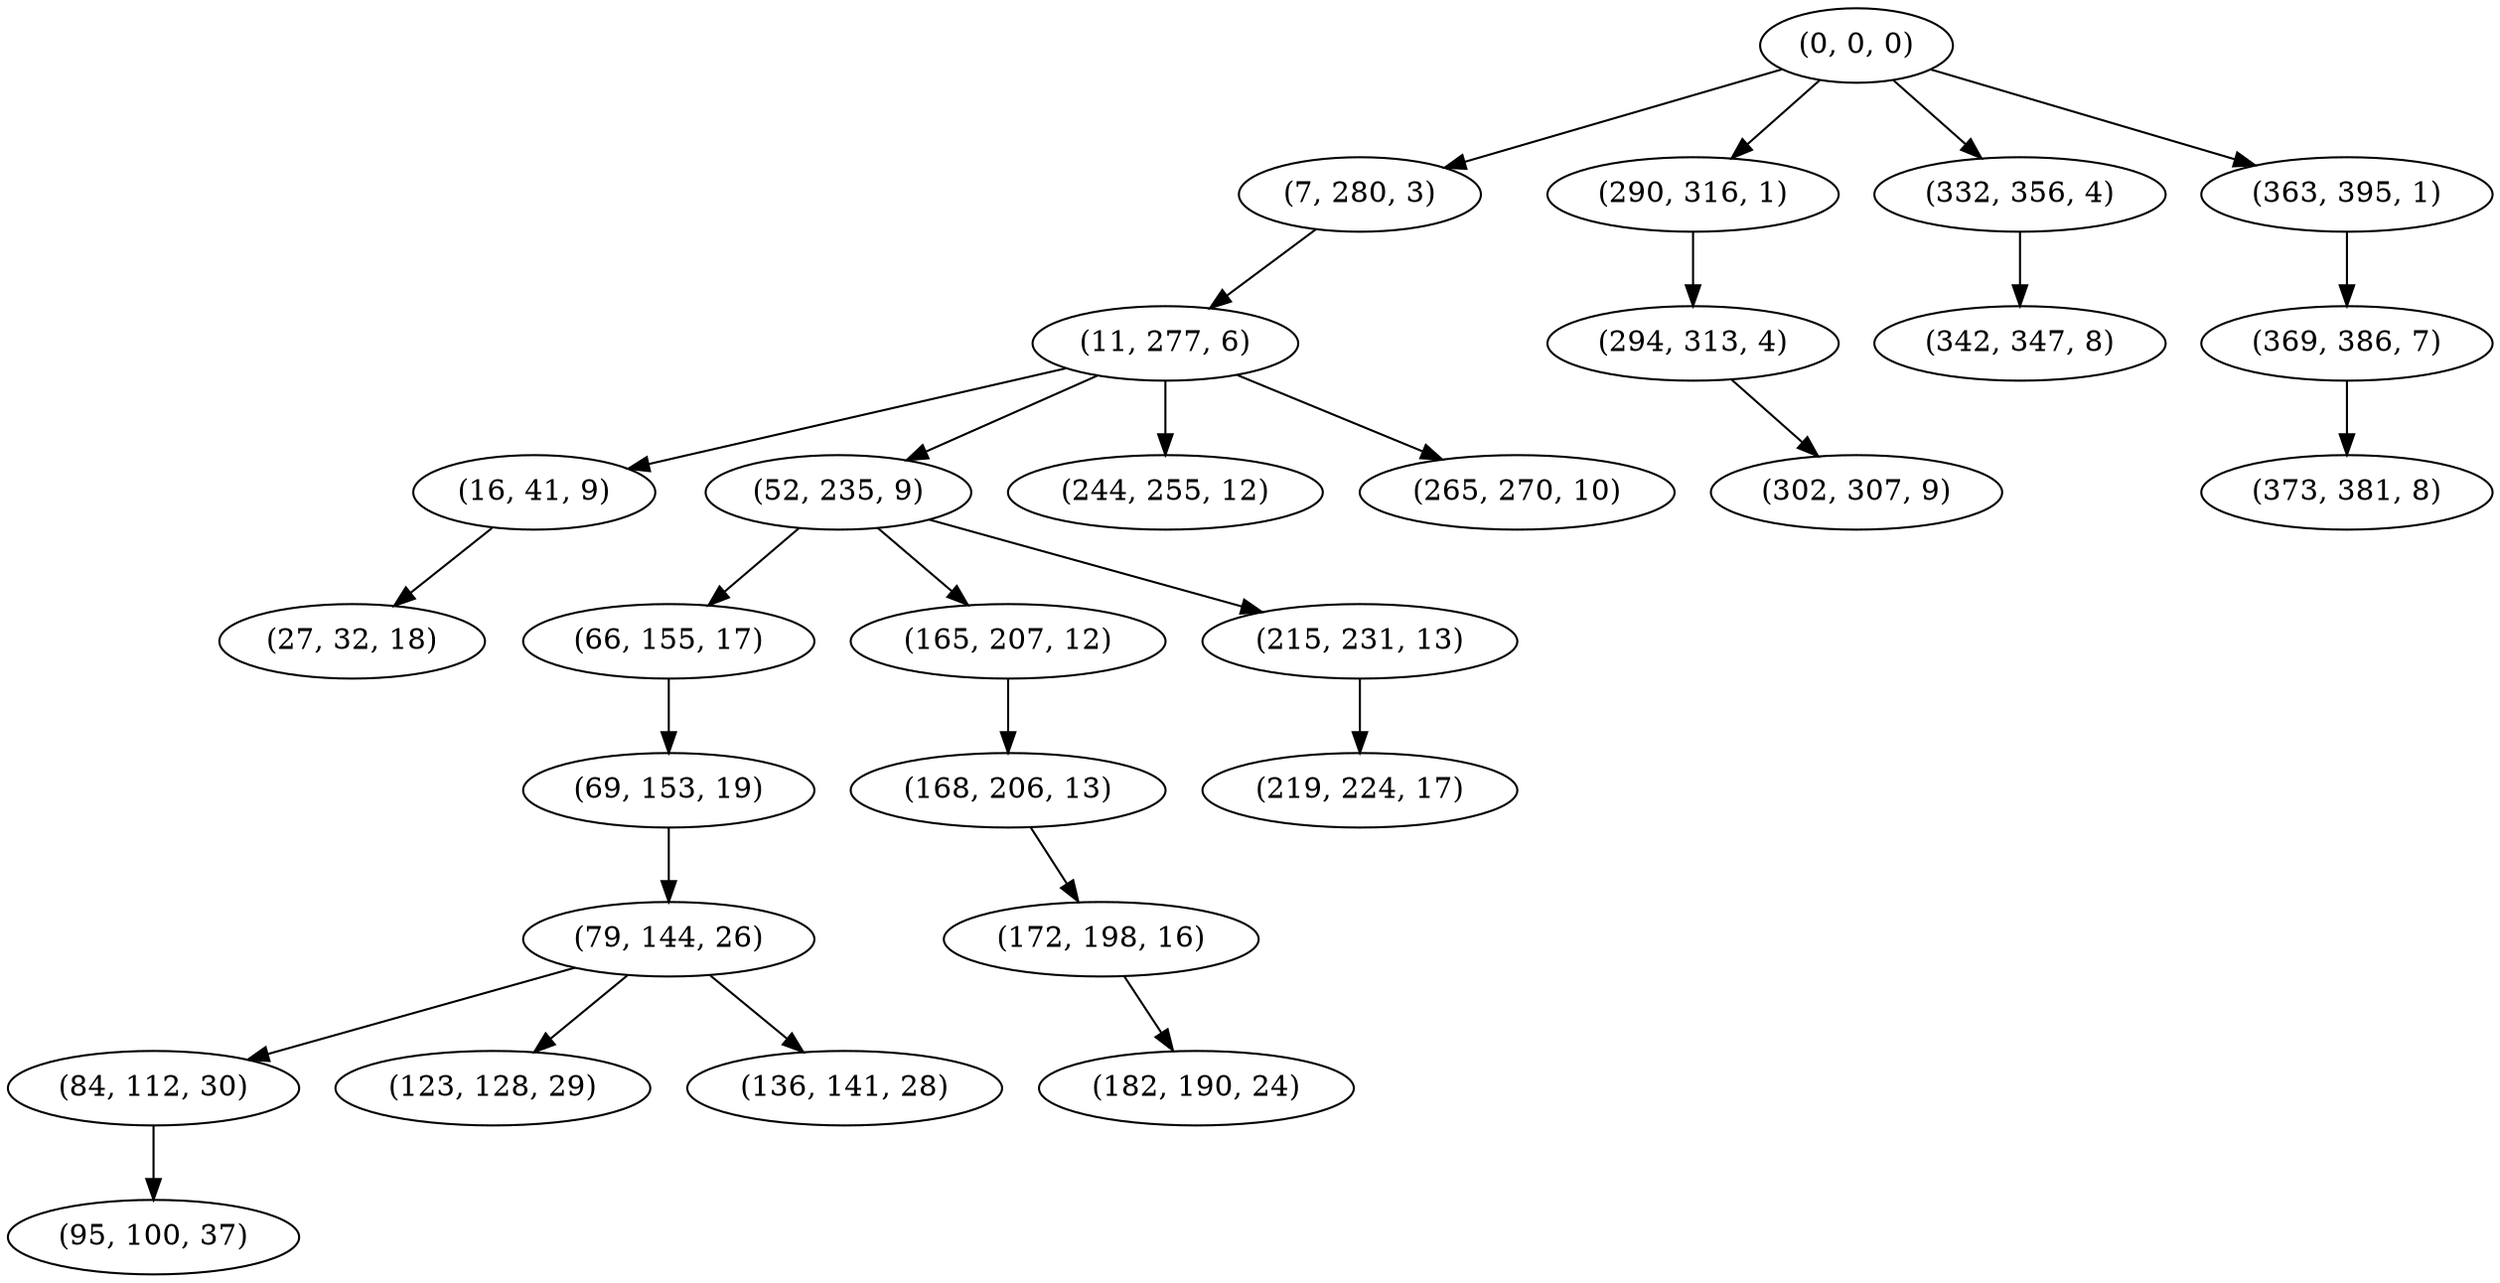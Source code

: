 digraph tree {
    "(0, 0, 0)";
    "(7, 280, 3)";
    "(11, 277, 6)";
    "(16, 41, 9)";
    "(27, 32, 18)";
    "(52, 235, 9)";
    "(66, 155, 17)";
    "(69, 153, 19)";
    "(79, 144, 26)";
    "(84, 112, 30)";
    "(95, 100, 37)";
    "(123, 128, 29)";
    "(136, 141, 28)";
    "(165, 207, 12)";
    "(168, 206, 13)";
    "(172, 198, 16)";
    "(182, 190, 24)";
    "(215, 231, 13)";
    "(219, 224, 17)";
    "(244, 255, 12)";
    "(265, 270, 10)";
    "(290, 316, 1)";
    "(294, 313, 4)";
    "(302, 307, 9)";
    "(332, 356, 4)";
    "(342, 347, 8)";
    "(363, 395, 1)";
    "(369, 386, 7)";
    "(373, 381, 8)";
    "(0, 0, 0)" -> "(7, 280, 3)";
    "(0, 0, 0)" -> "(290, 316, 1)";
    "(0, 0, 0)" -> "(332, 356, 4)";
    "(0, 0, 0)" -> "(363, 395, 1)";
    "(7, 280, 3)" -> "(11, 277, 6)";
    "(11, 277, 6)" -> "(16, 41, 9)";
    "(11, 277, 6)" -> "(52, 235, 9)";
    "(11, 277, 6)" -> "(244, 255, 12)";
    "(11, 277, 6)" -> "(265, 270, 10)";
    "(16, 41, 9)" -> "(27, 32, 18)";
    "(52, 235, 9)" -> "(66, 155, 17)";
    "(52, 235, 9)" -> "(165, 207, 12)";
    "(52, 235, 9)" -> "(215, 231, 13)";
    "(66, 155, 17)" -> "(69, 153, 19)";
    "(69, 153, 19)" -> "(79, 144, 26)";
    "(79, 144, 26)" -> "(84, 112, 30)";
    "(79, 144, 26)" -> "(123, 128, 29)";
    "(79, 144, 26)" -> "(136, 141, 28)";
    "(84, 112, 30)" -> "(95, 100, 37)";
    "(165, 207, 12)" -> "(168, 206, 13)";
    "(168, 206, 13)" -> "(172, 198, 16)";
    "(172, 198, 16)" -> "(182, 190, 24)";
    "(215, 231, 13)" -> "(219, 224, 17)";
    "(290, 316, 1)" -> "(294, 313, 4)";
    "(294, 313, 4)" -> "(302, 307, 9)";
    "(332, 356, 4)" -> "(342, 347, 8)";
    "(363, 395, 1)" -> "(369, 386, 7)";
    "(369, 386, 7)" -> "(373, 381, 8)";
}
